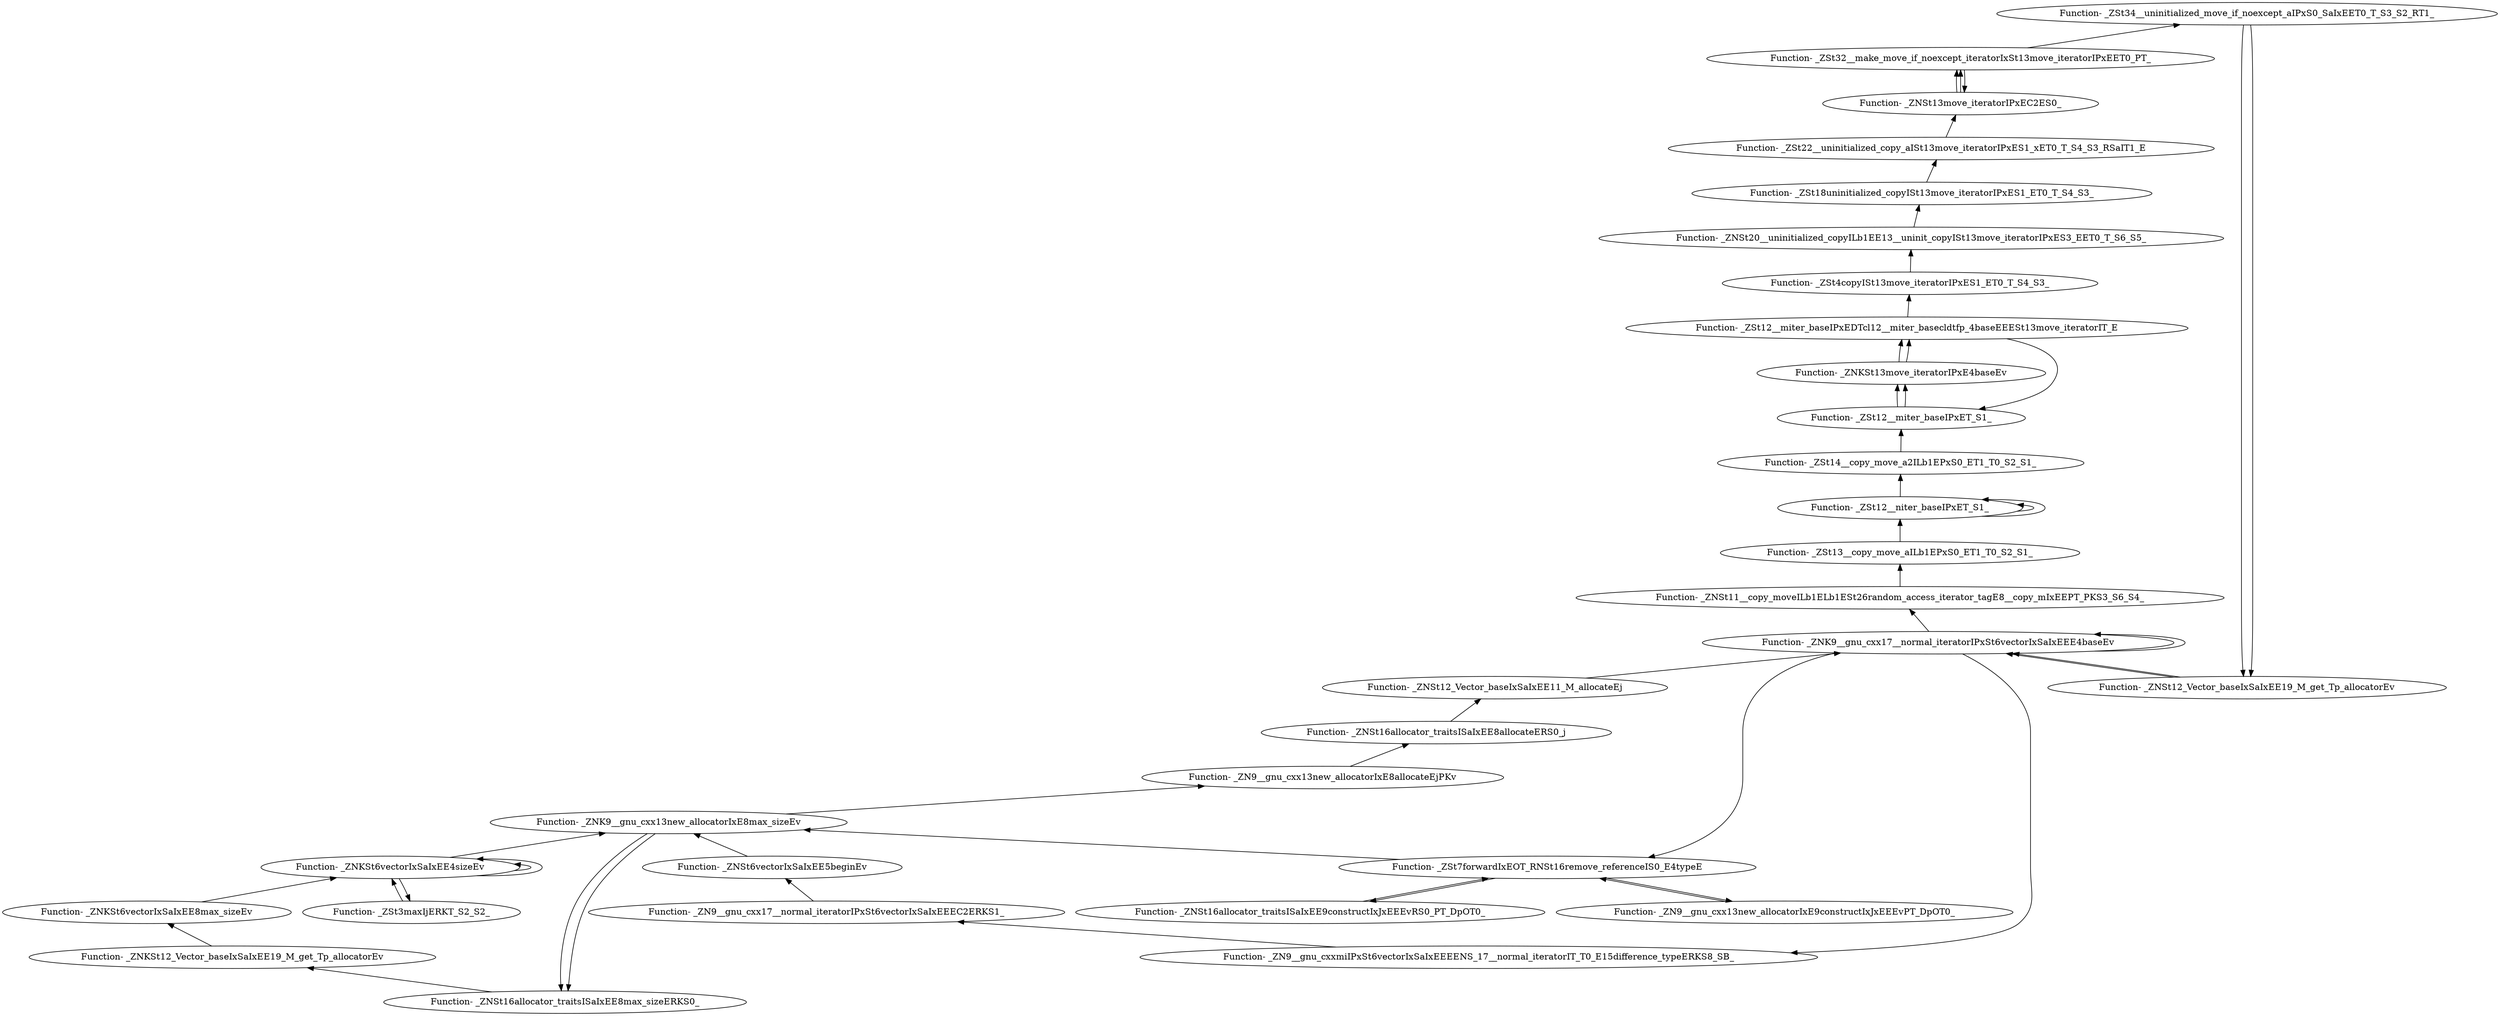 digraph {
	"Function- _ZSt34__uninitialized_move_if_noexcept_aIPxS0_SaIxEET0_T_S3_S2_RT1_"
	"Function- _ZNSt12_Vector_baseIxSaIxEE19_M_get_Tp_allocatorEv"
	"Function- _ZNSt12_Vector_baseIxSaIxEE19_M_get_Tp_allocatorEv" -> "Function- _ZSt34__uninitialized_move_if_noexcept_aIPxS0_SaIxEET0_T_S3_S2_RT1_" [dir=back]
	"Function- _ZNK9__gnu_cxx17__normal_iteratorIPxSt6vectorIxSaIxEEE4baseEv"
	"Function- _ZNK9__gnu_cxx17__normal_iteratorIPxSt6vectorIxSaIxEEE4baseEv" -> "Function- _ZNSt12_Vector_baseIxSaIxEE19_M_get_Tp_allocatorEv" [dir=back]
	"Function- _ZNSt11__copy_moveILb1ELb1ESt26random_access_iterator_tagE8__copy_mIxEEPT_PKS3_S6_S4_"
	"Function- _ZNSt11__copy_moveILb1ELb1ESt26random_access_iterator_tagE8__copy_mIxEEPT_PKS3_S6_S4_" -> "Function- _ZNK9__gnu_cxx17__normal_iteratorIPxSt6vectorIxSaIxEEE4baseEv" [dir=back]
	"Function- _ZSt13__copy_move_aILb1EPxS0_ET1_T0_S2_S1_"
	"Function- _ZSt13__copy_move_aILb1EPxS0_ET1_T0_S2_S1_" -> "Function- _ZNSt11__copy_moveILb1ELb1ESt26random_access_iterator_tagE8__copy_mIxEEPT_PKS3_S6_S4_" [dir=back]
	"Function- _ZSt12__niter_baseIPxET_S1_"
	"Function- _ZSt12__niter_baseIPxET_S1_" -> "Function- _ZSt13__copy_move_aILb1EPxS0_ET1_T0_S2_S1_" [dir=back]
	"Function- _ZSt12__niter_baseIPxET_S1_"
	"Function- _ZSt12__niter_baseIPxET_S1_" -> "Function- _ZSt12__niter_baseIPxET_S1_" [dir=back]
	"Function- _ZSt12__niter_baseIPxET_S1_"
	"Function- _ZSt12__niter_baseIPxET_S1_" -> "Function- _ZSt12__niter_baseIPxET_S1_" [dir=back]
	"Function- _ZSt14__copy_move_a2ILb1EPxS0_ET1_T0_S2_S1_"
	"Function- _ZSt14__copy_move_a2ILb1EPxS0_ET1_T0_S2_S1_" -> "Function- _ZSt12__niter_baseIPxET_S1_" [dir=back]
	"Function- _ZSt12__miter_baseIPxET_S1_"
	"Function- _ZSt12__miter_baseIPxET_S1_" -> "Function- _ZSt14__copy_move_a2ILb1EPxS0_ET1_T0_S2_S1_" [dir=back]
	"Function- _ZNKSt13move_iteratorIPxE4baseEv"
	"Function- _ZNKSt13move_iteratorIPxE4baseEv" -> "Function- _ZSt12__miter_baseIPxET_S1_" [dir=back]
	"Function- _ZSt12__miter_baseIPxEDTcl12__miter_basecldtfp_4baseEEESt13move_iteratorIT_E"
	"Function- _ZSt12__miter_baseIPxEDTcl12__miter_basecldtfp_4baseEEESt13move_iteratorIT_E" -> "Function- _ZNKSt13move_iteratorIPxE4baseEv" [dir=back]
	"Function- _ZSt12__miter_baseIPxET_S1_"
	"Function- _ZSt12__miter_baseIPxET_S1_" -> "Function- _ZSt12__miter_baseIPxEDTcl12__miter_basecldtfp_4baseEEESt13move_iteratorIT_E" [dir=back]
	"Function- _ZNKSt13move_iteratorIPxE4baseEv"
	"Function- _ZNKSt13move_iteratorIPxE4baseEv" -> "Function- _ZSt12__miter_baseIPxET_S1_" [dir=back]
	"Function- _ZSt12__miter_baseIPxEDTcl12__miter_basecldtfp_4baseEEESt13move_iteratorIT_E"
	"Function- _ZSt12__miter_baseIPxEDTcl12__miter_basecldtfp_4baseEEESt13move_iteratorIT_E" -> "Function- _ZNKSt13move_iteratorIPxE4baseEv" [dir=back]
	"Function- _ZSt4copyISt13move_iteratorIPxES1_ET0_T_S4_S3_"
	"Function- _ZSt4copyISt13move_iteratorIPxES1_ET0_T_S4_S3_" -> "Function- _ZSt12__miter_baseIPxEDTcl12__miter_basecldtfp_4baseEEESt13move_iteratorIT_E" [dir=back]
	"Function- _ZNSt20__uninitialized_copyILb1EE13__uninit_copyISt13move_iteratorIPxES3_EET0_T_S6_S5_"
	"Function- _ZNSt20__uninitialized_copyILb1EE13__uninit_copyISt13move_iteratorIPxES3_EET0_T_S6_S5_" -> "Function- _ZSt4copyISt13move_iteratorIPxES1_ET0_T_S4_S3_" [dir=back]
	"Function- _ZSt18uninitialized_copyISt13move_iteratorIPxES1_ET0_T_S4_S3_"
	"Function- _ZSt18uninitialized_copyISt13move_iteratorIPxES1_ET0_T_S4_S3_" -> "Function- _ZNSt20__uninitialized_copyILb1EE13__uninit_copyISt13move_iteratorIPxES3_EET0_T_S6_S5_" [dir=back]
	"Function- _ZSt22__uninitialized_copy_aISt13move_iteratorIPxES1_xET0_T_S4_S3_RSaIT1_E"
	"Function- _ZSt22__uninitialized_copy_aISt13move_iteratorIPxES1_xET0_T_S4_S3_RSaIT1_E" -> "Function- _ZSt18uninitialized_copyISt13move_iteratorIPxES1_ET0_T_S4_S3_" [dir=back]
	"Function- _ZNSt13move_iteratorIPxEC2ES0_"
	"Function- _ZNSt13move_iteratorIPxEC2ES0_" -> "Function- _ZSt22__uninitialized_copy_aISt13move_iteratorIPxES1_xET0_T_S4_S3_RSaIT1_E" [dir=back]
	"Function- _ZSt32__make_move_if_noexcept_iteratorIxSt13move_iteratorIPxEET0_PT_"
	"Function- _ZSt32__make_move_if_noexcept_iteratorIxSt13move_iteratorIPxEET0_PT_" -> "Function- _ZNSt13move_iteratorIPxEC2ES0_" [dir=back]
	"Function- _ZNSt13move_iteratorIPxEC2ES0_"
	"Function- _ZNSt13move_iteratorIPxEC2ES0_" -> "Function- _ZSt32__make_move_if_noexcept_iteratorIxSt13move_iteratorIPxEET0_PT_" [dir=back]
	"Function- _ZSt32__make_move_if_noexcept_iteratorIxSt13move_iteratorIPxEET0_PT_"
	"Function- _ZSt32__make_move_if_noexcept_iteratorIxSt13move_iteratorIPxEET0_PT_" -> "Function- _ZNSt13move_iteratorIPxEC2ES0_" [dir=back]
	"Function- _ZSt34__uninitialized_move_if_noexcept_aIPxS0_SaIxEET0_T_S3_S2_RT1_"
	"Function- _ZSt34__uninitialized_move_if_noexcept_aIPxS0_SaIxEET0_T_S3_S2_RT1_" -> "Function- _ZSt32__make_move_if_noexcept_iteratorIxSt13move_iteratorIPxEET0_PT_" [dir=back]
	"Function- _ZNSt12_Vector_baseIxSaIxEE19_M_get_Tp_allocatorEv"
	"Function- _ZNSt12_Vector_baseIxSaIxEE19_M_get_Tp_allocatorEv" -> "Function- _ZSt34__uninitialized_move_if_noexcept_aIPxS0_SaIxEET0_T_S3_S2_RT1_" [dir=back]
	"Function- _ZNK9__gnu_cxx17__normal_iteratorIPxSt6vectorIxSaIxEEE4baseEv"
	"Function- _ZNK9__gnu_cxx17__normal_iteratorIPxSt6vectorIxSaIxEEE4baseEv" -> "Function- _ZNSt12_Vector_baseIxSaIxEE19_M_get_Tp_allocatorEv" [dir=back]
	"Function- _ZSt7forwardIxEOT_RNSt16remove_referenceIS0_E4typeE"
	"Function- _ZSt7forwardIxEOT_RNSt16remove_referenceIS0_E4typeE" -> "Function- _ZNK9__gnu_cxx17__normal_iteratorIPxSt6vectorIxSaIxEEE4baseEv" [dir=back]
	"Function- _ZN9__gnu_cxx13new_allocatorIxE9constructIxJxEEEvPT_DpOT0_"
	"Function- _ZN9__gnu_cxx13new_allocatorIxE9constructIxJxEEEvPT_DpOT0_" -> "Function- _ZSt7forwardIxEOT_RNSt16remove_referenceIS0_E4typeE" [dir=back]
	"Function- _ZSt7forwardIxEOT_RNSt16remove_referenceIS0_E4typeE"
	"Function- _ZSt7forwardIxEOT_RNSt16remove_referenceIS0_E4typeE" -> "Function- _ZN9__gnu_cxx13new_allocatorIxE9constructIxJxEEEvPT_DpOT0_" [dir=back]
	"Function- _ZNSt16allocator_traitsISaIxEE9constructIxJxEEEvRS0_PT_DpOT0_"
	"Function- _ZNSt16allocator_traitsISaIxEE9constructIxJxEEEvRS0_PT_DpOT0_" -> "Function- _ZSt7forwardIxEOT_RNSt16remove_referenceIS0_E4typeE" [dir=back]
	"Function- _ZSt7forwardIxEOT_RNSt16remove_referenceIS0_E4typeE"
	"Function- _ZSt7forwardIxEOT_RNSt16remove_referenceIS0_E4typeE" -> "Function- _ZNSt16allocator_traitsISaIxEE9constructIxJxEEEvRS0_PT_DpOT0_" [dir=back]
	"Function- _ZNK9__gnu_cxx13new_allocatorIxE8max_sizeEv"
	"Function- _ZNK9__gnu_cxx13new_allocatorIxE8max_sizeEv" -> "Function- _ZSt7forwardIxEOT_RNSt16remove_referenceIS0_E4typeE" [dir=back]
	"Function- _ZN9__gnu_cxx13new_allocatorIxE8allocateEjPKv"
	"Function- _ZN9__gnu_cxx13new_allocatorIxE8allocateEjPKv" -> "Function- _ZNK9__gnu_cxx13new_allocatorIxE8max_sizeEv" [dir=back]
	"Function- _ZNSt16allocator_traitsISaIxEE8allocateERS0_j"
	"Function- _ZNSt16allocator_traitsISaIxEE8allocateERS0_j" -> "Function- _ZN9__gnu_cxx13new_allocatorIxE8allocateEjPKv" [dir=back]
	"Function- _ZNSt12_Vector_baseIxSaIxEE11_M_allocateEj"
	"Function- _ZNSt12_Vector_baseIxSaIxEE11_M_allocateEj" -> "Function- _ZNSt16allocator_traitsISaIxEE8allocateERS0_j" [dir=back]
	"Function- _ZNK9__gnu_cxx17__normal_iteratorIPxSt6vectorIxSaIxEEE4baseEv"
	"Function- _ZNK9__gnu_cxx17__normal_iteratorIPxSt6vectorIxSaIxEEE4baseEv" -> "Function- _ZNSt12_Vector_baseIxSaIxEE11_M_allocateEj" [dir=back]
	"Function- _ZNK9__gnu_cxx17__normal_iteratorIPxSt6vectorIxSaIxEEE4baseEv"
	"Function- _ZNK9__gnu_cxx17__normal_iteratorIPxSt6vectorIxSaIxEEE4baseEv" -> "Function- _ZNK9__gnu_cxx17__normal_iteratorIPxSt6vectorIxSaIxEEE4baseEv" [dir=back]
	"Function- _ZN9__gnu_cxxmiIPxSt6vectorIxSaIxEEEENS_17__normal_iteratorIT_T0_E15difference_typeERKS8_SB_"
	"Function- _ZN9__gnu_cxxmiIPxSt6vectorIxSaIxEEEENS_17__normal_iteratorIT_T0_E15difference_typeERKS8_SB_" -> "Function- _ZNK9__gnu_cxx17__normal_iteratorIPxSt6vectorIxSaIxEEE4baseEv" [dir=back]
	"Function- _ZN9__gnu_cxx17__normal_iteratorIPxSt6vectorIxSaIxEEEC2ERKS1_"
	"Function- _ZN9__gnu_cxx17__normal_iteratorIPxSt6vectorIxSaIxEEEC2ERKS1_" -> "Function- _ZN9__gnu_cxxmiIPxSt6vectorIxSaIxEEEENS_17__normal_iteratorIT_T0_E15difference_typeERKS8_SB_" [dir=back]
	"Function- _ZNSt6vectorIxSaIxEE5beginEv"
	"Function- _ZNSt6vectorIxSaIxEE5beginEv" -> "Function- _ZN9__gnu_cxx17__normal_iteratorIPxSt6vectorIxSaIxEEEC2ERKS1_" [dir=back]
	"Function- _ZNK9__gnu_cxx13new_allocatorIxE8max_sizeEv"
	"Function- _ZNK9__gnu_cxx13new_allocatorIxE8max_sizeEv" -> "Function- _ZNSt6vectorIxSaIxEE5beginEv" [dir=back]
	"Function- _ZNSt16allocator_traitsISaIxEE8max_sizeERKS0_"
	"Function- _ZNSt16allocator_traitsISaIxEE8max_sizeERKS0_" -> "Function- _ZNK9__gnu_cxx13new_allocatorIxE8max_sizeEv" [dir=back]
	"Function- _ZNKSt12_Vector_baseIxSaIxEE19_M_get_Tp_allocatorEv"
	"Function- _ZNKSt12_Vector_baseIxSaIxEE19_M_get_Tp_allocatorEv" -> "Function- _ZNSt16allocator_traitsISaIxEE8max_sizeERKS0_" [dir=back]
	"Function- _ZNKSt6vectorIxSaIxEE8max_sizeEv"
	"Function- _ZNKSt6vectorIxSaIxEE8max_sizeEv" -> "Function- _ZNKSt12_Vector_baseIxSaIxEE19_M_get_Tp_allocatorEv" [dir=back]
	"Function- _ZNKSt6vectorIxSaIxEE4sizeEv"
	"Function- _ZNKSt6vectorIxSaIxEE4sizeEv" -> "Function- _ZNKSt6vectorIxSaIxEE8max_sizeEv" [dir=back]
	"Function- _ZSt3maxIjERKT_S2_S2_"
	"Function- _ZSt3maxIjERKT_S2_S2_" -> "Function- _ZNKSt6vectorIxSaIxEE4sizeEv" [dir=back]
	"Function- _ZNKSt6vectorIxSaIxEE4sizeEv"
	"Function- _ZNKSt6vectorIxSaIxEE4sizeEv" -> "Function- _ZSt3maxIjERKT_S2_S2_" [dir=back]
	"Function- _ZNKSt6vectorIxSaIxEE4sizeEv"
	"Function- _ZNKSt6vectorIxSaIxEE4sizeEv" -> "Function- _ZNKSt6vectorIxSaIxEE4sizeEv" [dir=back]
	"Function- _ZNKSt6vectorIxSaIxEE4sizeEv"
	"Function- _ZNKSt6vectorIxSaIxEE4sizeEv" -> "Function- _ZNKSt6vectorIxSaIxEE4sizeEv" [dir=back]
	"Function- _ZNK9__gnu_cxx13new_allocatorIxE8max_sizeEv"
	"Function- _ZNK9__gnu_cxx13new_allocatorIxE8max_sizeEv" -> "Function- _ZNKSt6vectorIxSaIxEE4sizeEv" [dir=back]
	"Function- _ZNSt16allocator_traitsISaIxEE8max_sizeERKS0_"
	"Function- _ZNSt16allocator_traitsISaIxEE8max_sizeERKS0_" -> "Function- _ZNK9__gnu_cxx13new_allocatorIxE8max_sizeEv" [dir=back]
}
